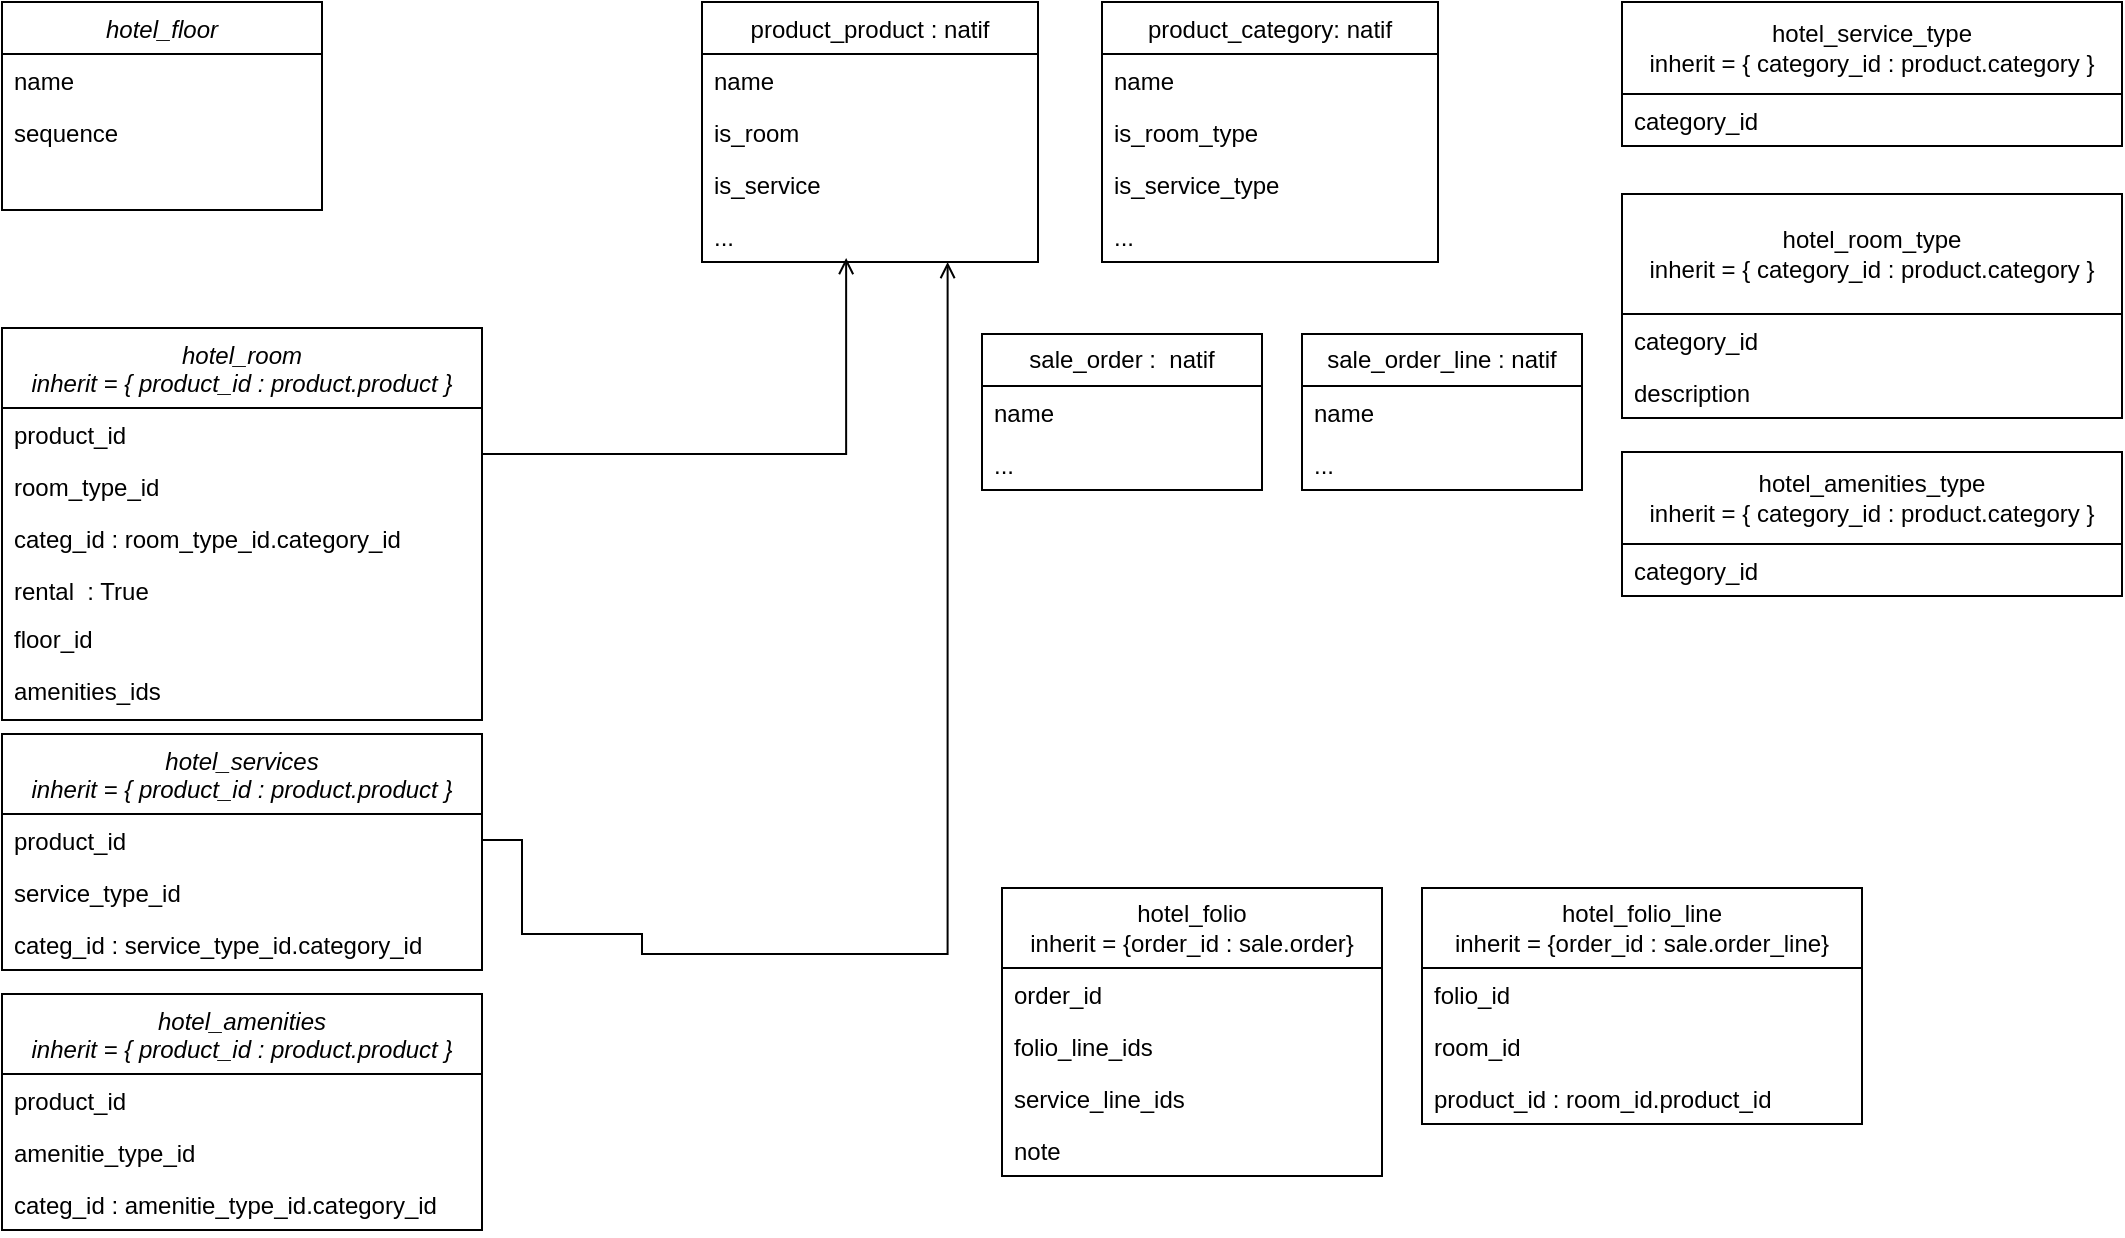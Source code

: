 <mxfile version="24.8.4">
  <diagram id="C5RBs43oDa-KdzZeNtuy" name="Page-1">
    <mxGraphModel dx="1360" dy="793" grid="1" gridSize="10" guides="1" tooltips="1" connect="1" arrows="1" fold="1" page="1" pageScale="1" pageWidth="827" pageHeight="1169" math="0" shadow="0">
      <root>
        <mxCell id="WIyWlLk6GJQsqaUBKTNV-0" />
        <mxCell id="WIyWlLk6GJQsqaUBKTNV-1" parent="WIyWlLk6GJQsqaUBKTNV-0" />
        <mxCell id="zkfFHV4jXpPFQw0GAbJ--0" value="hotel_floor" style="swimlane;fontStyle=2;align=center;verticalAlign=top;childLayout=stackLayout;horizontal=1;startSize=26;horizontalStack=0;resizeParent=1;resizeLast=0;collapsible=1;marginBottom=0;rounded=0;shadow=0;strokeWidth=1;" parent="WIyWlLk6GJQsqaUBKTNV-1" vertex="1">
          <mxGeometry x="60" y="24" width="160" height="104" as="geometry">
            <mxRectangle x="220" y="120" width="160" height="26" as="alternateBounds" />
          </mxGeometry>
        </mxCell>
        <mxCell id="zkfFHV4jXpPFQw0GAbJ--1" value="name" style="text;align=left;verticalAlign=top;spacingLeft=4;spacingRight=4;overflow=hidden;rotatable=0;points=[[0,0.5],[1,0.5]];portConstraint=eastwest;" parent="zkfFHV4jXpPFQw0GAbJ--0" vertex="1">
          <mxGeometry y="26" width="160" height="26" as="geometry" />
        </mxCell>
        <mxCell id="zkfFHV4jXpPFQw0GAbJ--2" value="sequence" style="text;align=left;verticalAlign=top;spacingLeft=4;spacingRight=4;overflow=hidden;rotatable=0;points=[[0,0.5],[1,0.5]];portConstraint=eastwest;rounded=0;shadow=0;html=0;" parent="zkfFHV4jXpPFQw0GAbJ--0" vertex="1">
          <mxGeometry y="52" width="160" height="26" as="geometry" />
        </mxCell>
        <mxCell id="zkfFHV4jXpPFQw0GAbJ--17" value="product_product : natif" style="swimlane;fontStyle=0;align=center;verticalAlign=top;childLayout=stackLayout;horizontal=1;startSize=26;horizontalStack=0;resizeParent=1;resizeLast=0;collapsible=1;marginBottom=0;rounded=0;shadow=0;strokeWidth=1;" parent="WIyWlLk6GJQsqaUBKTNV-1" vertex="1">
          <mxGeometry x="410" y="24" width="168" height="130" as="geometry">
            <mxRectangle x="500" y="120" width="160" height="26" as="alternateBounds" />
          </mxGeometry>
        </mxCell>
        <mxCell id="zkfFHV4jXpPFQw0GAbJ--19" value="name" style="text;align=left;verticalAlign=top;spacingLeft=4;spacingRight=4;overflow=hidden;rotatable=0;points=[[0,0.5],[1,0.5]];portConstraint=eastwest;rounded=0;shadow=0;html=0;" parent="zkfFHV4jXpPFQw0GAbJ--17" vertex="1">
          <mxGeometry y="26" width="168" height="26" as="geometry" />
        </mxCell>
        <mxCell id="EA4_dGLOAJ5GfH2h5GB5-25" value="is_room" style="text;align=left;verticalAlign=top;spacingLeft=4;spacingRight=4;overflow=hidden;rotatable=0;points=[[0,0.5],[1,0.5]];portConstraint=eastwest;rounded=0;shadow=0;html=0;" vertex="1" parent="zkfFHV4jXpPFQw0GAbJ--17">
          <mxGeometry y="52" width="168" height="26" as="geometry" />
        </mxCell>
        <mxCell id="EA4_dGLOAJ5GfH2h5GB5-26" value="is_service" style="text;align=left;verticalAlign=top;spacingLeft=4;spacingRight=4;overflow=hidden;rotatable=0;points=[[0,0.5],[1,0.5]];portConstraint=eastwest;rounded=0;shadow=0;html=0;" vertex="1" parent="zkfFHV4jXpPFQw0GAbJ--17">
          <mxGeometry y="78" width="168" height="26" as="geometry" />
        </mxCell>
        <mxCell id="vTVSx52YXHkKpOMaiZz1-7" value="..." style="text;align=left;verticalAlign=top;spacingLeft=4;spacingRight=4;overflow=hidden;rotatable=0;points=[[0,0.5],[1,0.5]];portConstraint=eastwest;rounded=0;shadow=0;html=0;" parent="zkfFHV4jXpPFQw0GAbJ--17" vertex="1">
          <mxGeometry y="104" width="168" height="26" as="geometry" />
        </mxCell>
        <mxCell id="zkfFHV4jXpPFQw0GAbJ--26" value="" style="endArrow=open;shadow=0;strokeWidth=1;rounded=0;curved=0;endFill=1;edgeStyle=elbowEdgeStyle;elbow=vertical;entryX=0.429;entryY=0.923;entryDx=0;entryDy=0;entryPerimeter=0;exitX=1;exitY=0.5;exitDx=0;exitDy=0;" parent="WIyWlLk6GJQsqaUBKTNV-1" source="vTVSx52YXHkKpOMaiZz1-11" target="vTVSx52YXHkKpOMaiZz1-7" edge="1">
          <mxGeometry x="0.5" y="41" relative="1" as="geometry">
            <mxPoint x="310" y="250" as="sourcePoint" />
            <mxPoint x="483" y="159" as="targetPoint" />
            <mxPoint x="-40" y="32" as="offset" />
            <Array as="points">
              <mxPoint x="370" y="250" />
            </Array>
          </mxGeometry>
        </mxCell>
        <mxCell id="vTVSx52YXHkKpOMaiZz1-3" value="product_category: natif" style="swimlane;fontStyle=0;align=center;verticalAlign=top;childLayout=stackLayout;horizontal=1;startSize=26;horizontalStack=0;resizeParent=1;resizeLast=0;collapsible=1;marginBottom=0;rounded=0;shadow=0;strokeWidth=1;" parent="WIyWlLk6GJQsqaUBKTNV-1" vertex="1">
          <mxGeometry x="610" y="24" width="168" height="130" as="geometry">
            <mxRectangle x="550" y="140" width="160" height="26" as="alternateBounds" />
          </mxGeometry>
        </mxCell>
        <mxCell id="vTVSx52YXHkKpOMaiZz1-4" value="name" style="text;align=left;verticalAlign=top;spacingLeft=4;spacingRight=4;overflow=hidden;rotatable=0;points=[[0,0.5],[1,0.5]];portConstraint=eastwest;rounded=0;shadow=0;html=0;" parent="vTVSx52YXHkKpOMaiZz1-3" vertex="1">
          <mxGeometry y="26" width="168" height="26" as="geometry" />
        </mxCell>
        <mxCell id="EA4_dGLOAJ5GfH2h5GB5-20" value="is_room_type" style="text;align=left;verticalAlign=top;spacingLeft=4;spacingRight=4;overflow=hidden;rotatable=0;points=[[0,0.5],[1,0.5]];portConstraint=eastwest;rounded=0;shadow=0;html=0;" vertex="1" parent="vTVSx52YXHkKpOMaiZz1-3">
          <mxGeometry y="52" width="168" height="26" as="geometry" />
        </mxCell>
        <mxCell id="EA4_dGLOAJ5GfH2h5GB5-21" value="is_service_type" style="text;align=left;verticalAlign=top;spacingLeft=4;spacingRight=4;overflow=hidden;rotatable=0;points=[[0,0.5],[1,0.5]];portConstraint=eastwest;rounded=0;shadow=0;html=0;" vertex="1" parent="vTVSx52YXHkKpOMaiZz1-3">
          <mxGeometry y="78" width="168" height="26" as="geometry" />
        </mxCell>
        <mxCell id="vTVSx52YXHkKpOMaiZz1-8" value="..." style="text;align=left;verticalAlign=top;spacingLeft=4;spacingRight=4;overflow=hidden;rotatable=0;points=[[0,0.5],[1,0.5]];portConstraint=eastwest;rounded=0;shadow=0;html=0;" parent="vTVSx52YXHkKpOMaiZz1-3" vertex="1">
          <mxGeometry y="104" width="168" height="26" as="geometry" />
        </mxCell>
        <mxCell id="vTVSx52YXHkKpOMaiZz1-9" value="hotel_room&#xa;inherit = { product_id : product.product }" style="swimlane;fontStyle=2;align=center;verticalAlign=top;childLayout=stackLayout;horizontal=1;startSize=40;horizontalStack=0;resizeParent=1;resizeLast=0;collapsible=1;marginBottom=0;rounded=0;shadow=0;strokeWidth=1;" parent="WIyWlLk6GJQsqaUBKTNV-1" vertex="1">
          <mxGeometry x="60" y="187" width="240" height="196" as="geometry">
            <mxRectangle x="220" y="120" width="160" height="26" as="alternateBounds" />
          </mxGeometry>
        </mxCell>
        <mxCell id="vTVSx52YXHkKpOMaiZz1-11" value="product_id" style="text;align=left;verticalAlign=top;spacingLeft=4;spacingRight=4;overflow=hidden;rotatable=0;points=[[0,0.5],[1,0.5]];portConstraint=eastwest;rounded=0;shadow=0;html=0;" parent="vTVSx52YXHkKpOMaiZz1-9" vertex="1">
          <mxGeometry y="40" width="240" height="26" as="geometry" />
        </mxCell>
        <mxCell id="EA4_dGLOAJ5GfH2h5GB5-22" value="room_type_id" style="text;align=left;verticalAlign=top;spacingLeft=4;spacingRight=4;overflow=hidden;rotatable=0;points=[[0,0.5],[1,0.5]];portConstraint=eastwest;rounded=0;shadow=0;html=0;" vertex="1" parent="vTVSx52YXHkKpOMaiZz1-9">
          <mxGeometry y="66" width="240" height="26" as="geometry" />
        </mxCell>
        <mxCell id="EA4_dGLOAJ5GfH2h5GB5-38" value="categ_id : room_type_id.category_id" style="text;align=left;verticalAlign=top;spacingLeft=4;spacingRight=4;overflow=hidden;rotatable=0;points=[[0,0.5],[1,0.5]];portConstraint=eastwest;rounded=0;shadow=0;html=0;" vertex="1" parent="vTVSx52YXHkKpOMaiZz1-9">
          <mxGeometry y="92" width="240" height="26" as="geometry" />
        </mxCell>
        <mxCell id="vTVSx52YXHkKpOMaiZz1-13" value="rental  : True" style="text;align=left;verticalAlign=top;spacingLeft=4;spacingRight=4;overflow=hidden;rotatable=0;points=[[0,0.5],[1,0.5]];portConstraint=eastwest;rounded=0;shadow=0;html=0;" parent="vTVSx52YXHkKpOMaiZz1-9" vertex="1">
          <mxGeometry y="118" width="240" height="24" as="geometry" />
        </mxCell>
        <mxCell id="vTVSx52YXHkKpOMaiZz1-17" value="floor_id" style="text;align=left;verticalAlign=top;spacingLeft=4;spacingRight=4;overflow=hidden;rotatable=0;points=[[0,0.5],[1,0.5]];portConstraint=eastwest;rounded=0;shadow=0;html=0;" parent="vTVSx52YXHkKpOMaiZz1-9" vertex="1">
          <mxGeometry y="142" width="240" height="26" as="geometry" />
        </mxCell>
        <mxCell id="EA4_dGLOAJ5GfH2h5GB5-39" value="amenities_ids" style="text;align=left;verticalAlign=top;spacingLeft=4;spacingRight=4;overflow=hidden;rotatable=0;points=[[0,0.5],[1,0.5]];portConstraint=eastwest;rounded=0;shadow=0;html=0;" vertex="1" parent="vTVSx52YXHkKpOMaiZz1-9">
          <mxGeometry y="168" width="240" height="26" as="geometry" />
        </mxCell>
        <mxCell id="EA4_dGLOAJ5GfH2h5GB5-8" value="hotel_room_type&lt;div&gt;inherit = { category_id : product.category }&lt;/div&gt;" style="swimlane;fontStyle=0;childLayout=stackLayout;horizontal=1;startSize=60;fillColor=none;horizontalStack=0;resizeParent=1;resizeParentMax=0;resizeLast=0;collapsible=1;marginBottom=0;whiteSpace=wrap;html=1;" vertex="1" parent="WIyWlLk6GJQsqaUBKTNV-1">
          <mxGeometry x="870" y="120" width="250" height="112" as="geometry" />
        </mxCell>
        <mxCell id="EA4_dGLOAJ5GfH2h5GB5-10" value="category_id" style="text;strokeColor=none;fillColor=none;align=left;verticalAlign=top;spacingLeft=4;spacingRight=4;overflow=hidden;rotatable=0;points=[[0,0.5],[1,0.5]];portConstraint=eastwest;whiteSpace=wrap;html=1;" vertex="1" parent="EA4_dGLOAJ5GfH2h5GB5-8">
          <mxGeometry y="60" width="250" height="26" as="geometry" />
        </mxCell>
        <mxCell id="EA4_dGLOAJ5GfH2h5GB5-11" value="description" style="text;strokeColor=none;fillColor=none;align=left;verticalAlign=top;spacingLeft=4;spacingRight=4;overflow=hidden;rotatable=0;points=[[0,0.5],[1,0.5]];portConstraint=eastwest;whiteSpace=wrap;html=1;" vertex="1" parent="EA4_dGLOAJ5GfH2h5GB5-8">
          <mxGeometry y="86" width="250" height="26" as="geometry" />
        </mxCell>
        <mxCell id="EA4_dGLOAJ5GfH2h5GB5-12" value="hotel_services&#xa;inherit = { product_id : product.product }" style="swimlane;fontStyle=2;align=center;verticalAlign=top;childLayout=stackLayout;horizontal=1;startSize=40;horizontalStack=0;resizeParent=1;resizeLast=0;collapsible=1;marginBottom=0;rounded=0;shadow=0;strokeWidth=1;" vertex="1" parent="WIyWlLk6GJQsqaUBKTNV-1">
          <mxGeometry x="60" y="390" width="240" height="118" as="geometry">
            <mxRectangle x="220" y="120" width="160" height="26" as="alternateBounds" />
          </mxGeometry>
        </mxCell>
        <mxCell id="EA4_dGLOAJ5GfH2h5GB5-13" value="product_id" style="text;align=left;verticalAlign=top;spacingLeft=4;spacingRight=4;overflow=hidden;rotatable=0;points=[[0,0.5],[1,0.5]];portConstraint=eastwest;rounded=0;shadow=0;html=0;" vertex="1" parent="EA4_dGLOAJ5GfH2h5GB5-12">
          <mxGeometry y="40" width="240" height="26" as="geometry" />
        </mxCell>
        <mxCell id="EA4_dGLOAJ5GfH2h5GB5-23" value="service_type_id" style="text;align=left;verticalAlign=top;spacingLeft=4;spacingRight=4;overflow=hidden;rotatable=0;points=[[0,0.5],[1,0.5]];portConstraint=eastwest;rounded=0;shadow=0;html=0;" vertex="1" parent="EA4_dGLOAJ5GfH2h5GB5-12">
          <mxGeometry y="66" width="240" height="26" as="geometry" />
        </mxCell>
        <mxCell id="EA4_dGLOAJ5GfH2h5GB5-24" value="categ_id : service_type_id.category_id" style="text;align=left;verticalAlign=top;spacingLeft=4;spacingRight=4;overflow=hidden;rotatable=0;points=[[0,0.5],[1,0.5]];portConstraint=eastwest;rounded=0;shadow=0;html=0;" vertex="1" parent="EA4_dGLOAJ5GfH2h5GB5-12">
          <mxGeometry y="92" width="240" height="26" as="geometry" />
        </mxCell>
        <mxCell id="EA4_dGLOAJ5GfH2h5GB5-17" value="hotel_service_type&lt;div&gt;inherit = { category_id : product.category }&lt;br&gt;&lt;/div&gt;" style="swimlane;fontStyle=0;childLayout=stackLayout;horizontal=1;startSize=46;fillColor=none;horizontalStack=0;resizeParent=1;resizeParentMax=0;resizeLast=0;collapsible=1;marginBottom=0;whiteSpace=wrap;html=1;" vertex="1" parent="WIyWlLk6GJQsqaUBKTNV-1">
          <mxGeometry x="870" y="24" width="250" height="72" as="geometry" />
        </mxCell>
        <mxCell id="EA4_dGLOAJ5GfH2h5GB5-18" value="category_id" style="text;strokeColor=none;fillColor=none;align=left;verticalAlign=top;spacingLeft=4;spacingRight=4;overflow=hidden;rotatable=0;points=[[0,0.5],[1,0.5]];portConstraint=eastwest;whiteSpace=wrap;html=1;" vertex="1" parent="EA4_dGLOAJ5GfH2h5GB5-17">
          <mxGeometry y="46" width="250" height="26" as="geometry" />
        </mxCell>
        <mxCell id="EA4_dGLOAJ5GfH2h5GB5-30" value="" style="endArrow=open;shadow=0;strokeWidth=1;rounded=0;endFill=1;edgeStyle=orthogonalEdgeStyle;elbow=vertical;entryX=0.571;entryY=1.077;entryDx=0;entryDy=0;entryPerimeter=0;exitX=1;exitY=0.5;exitDx=0;exitDy=0;" edge="1" parent="WIyWlLk6GJQsqaUBKTNV-1" source="EA4_dGLOAJ5GfH2h5GB5-13">
          <mxGeometry x="0.5" y="41" relative="1" as="geometry">
            <mxPoint x="370" y="490" as="sourcePoint" />
            <mxPoint x="532.808" y="154.002" as="targetPoint" />
            <mxPoint x="-40" y="32" as="offset" />
            <Array as="points">
              <mxPoint x="320" y="490" />
              <mxPoint x="380" y="490" />
              <mxPoint x="380" y="500" />
              <mxPoint x="533" y="500" />
            </Array>
          </mxGeometry>
        </mxCell>
        <mxCell id="EA4_dGLOAJ5GfH2h5GB5-32" value="hotel_amenities_type&lt;div&gt;inherit = { category_id : product.category }&lt;br&gt;&lt;/div&gt;" style="swimlane;fontStyle=0;childLayout=stackLayout;horizontal=1;startSize=46;fillColor=none;horizontalStack=0;resizeParent=1;resizeParentMax=0;resizeLast=0;collapsible=1;marginBottom=0;whiteSpace=wrap;html=1;" vertex="1" parent="WIyWlLk6GJQsqaUBKTNV-1">
          <mxGeometry x="870" y="249" width="250" height="72" as="geometry" />
        </mxCell>
        <mxCell id="EA4_dGLOAJ5GfH2h5GB5-33" value="category_id" style="text;strokeColor=none;fillColor=none;align=left;verticalAlign=top;spacingLeft=4;spacingRight=4;overflow=hidden;rotatable=0;points=[[0,0.5],[1,0.5]];portConstraint=eastwest;whiteSpace=wrap;html=1;" vertex="1" parent="EA4_dGLOAJ5GfH2h5GB5-32">
          <mxGeometry y="46" width="250" height="26" as="geometry" />
        </mxCell>
        <mxCell id="EA4_dGLOAJ5GfH2h5GB5-34" value="hotel_amenities&#xa;inherit = { product_id : product.product }" style="swimlane;fontStyle=2;align=center;verticalAlign=top;childLayout=stackLayout;horizontal=1;startSize=40;horizontalStack=0;resizeParent=1;resizeLast=0;collapsible=1;marginBottom=0;rounded=0;shadow=0;strokeWidth=1;" vertex="1" parent="WIyWlLk6GJQsqaUBKTNV-1">
          <mxGeometry x="60" y="520" width="240" height="118" as="geometry">
            <mxRectangle x="220" y="120" width="160" height="26" as="alternateBounds" />
          </mxGeometry>
        </mxCell>
        <mxCell id="EA4_dGLOAJ5GfH2h5GB5-35" value="product_id" style="text;align=left;verticalAlign=top;spacingLeft=4;spacingRight=4;overflow=hidden;rotatable=0;points=[[0,0.5],[1,0.5]];portConstraint=eastwest;rounded=0;shadow=0;html=0;" vertex="1" parent="EA4_dGLOAJ5GfH2h5GB5-34">
          <mxGeometry y="40" width="240" height="26" as="geometry" />
        </mxCell>
        <mxCell id="EA4_dGLOAJ5GfH2h5GB5-36" value="amenitie_type_id" style="text;align=left;verticalAlign=top;spacingLeft=4;spacingRight=4;overflow=hidden;rotatable=0;points=[[0,0.5],[1,0.5]];portConstraint=eastwest;rounded=0;shadow=0;html=0;" vertex="1" parent="EA4_dGLOAJ5GfH2h5GB5-34">
          <mxGeometry y="66" width="240" height="26" as="geometry" />
        </mxCell>
        <mxCell id="EA4_dGLOAJ5GfH2h5GB5-37" value="categ_id : amenitie_type_id.category_id" style="text;align=left;verticalAlign=top;spacingLeft=4;spacingRight=4;overflow=hidden;rotatable=0;points=[[0,0.5],[1,0.5]];portConstraint=eastwest;rounded=0;shadow=0;html=0;" vertex="1" parent="EA4_dGLOAJ5GfH2h5GB5-34">
          <mxGeometry y="92" width="240" height="26" as="geometry" />
        </mxCell>
        <mxCell id="EA4_dGLOAJ5GfH2h5GB5-40" value="hotel_folio&lt;div&gt;inherit = {order_id : sale.order}&lt;/div&gt;" style="swimlane;fontStyle=0;childLayout=stackLayout;horizontal=1;startSize=40;fillColor=none;horizontalStack=0;resizeParent=1;resizeParentMax=0;resizeLast=0;collapsible=1;marginBottom=0;whiteSpace=wrap;html=1;" vertex="1" parent="WIyWlLk6GJQsqaUBKTNV-1">
          <mxGeometry x="560" y="467" width="190" height="144" as="geometry" />
        </mxCell>
        <mxCell id="EA4_dGLOAJ5GfH2h5GB5-41" value="order_id" style="text;strokeColor=none;fillColor=none;align=left;verticalAlign=top;spacingLeft=4;spacingRight=4;overflow=hidden;rotatable=0;points=[[0,0.5],[1,0.5]];portConstraint=eastwest;whiteSpace=wrap;html=1;" vertex="1" parent="EA4_dGLOAJ5GfH2h5GB5-40">
          <mxGeometry y="40" width="190" height="26" as="geometry" />
        </mxCell>
        <mxCell id="EA4_dGLOAJ5GfH2h5GB5-42" value="folio_line_ids" style="text;strokeColor=none;fillColor=none;align=left;verticalAlign=top;spacingLeft=4;spacingRight=4;overflow=hidden;rotatable=0;points=[[0,0.5],[1,0.5]];portConstraint=eastwest;whiteSpace=wrap;html=1;" vertex="1" parent="EA4_dGLOAJ5GfH2h5GB5-40">
          <mxGeometry y="66" width="190" height="26" as="geometry" />
        </mxCell>
        <mxCell id="EA4_dGLOAJ5GfH2h5GB5-57" value="service_line_ids" style="text;strokeColor=none;fillColor=none;align=left;verticalAlign=top;spacingLeft=4;spacingRight=4;overflow=hidden;rotatable=0;points=[[0,0.5],[1,0.5]];portConstraint=eastwest;whiteSpace=wrap;html=1;" vertex="1" parent="EA4_dGLOAJ5GfH2h5GB5-40">
          <mxGeometry y="92" width="190" height="26" as="geometry" />
        </mxCell>
        <mxCell id="EA4_dGLOAJ5GfH2h5GB5-43" value="note" style="text;strokeColor=none;fillColor=none;align=left;verticalAlign=top;spacingLeft=4;spacingRight=4;overflow=hidden;rotatable=0;points=[[0,0.5],[1,0.5]];portConstraint=eastwest;whiteSpace=wrap;html=1;" vertex="1" parent="EA4_dGLOAJ5GfH2h5GB5-40">
          <mxGeometry y="118" width="190" height="26" as="geometry" />
        </mxCell>
        <mxCell id="EA4_dGLOAJ5GfH2h5GB5-46" value="sale_order :&amp;nbsp; natif" style="swimlane;fontStyle=0;childLayout=stackLayout;horizontal=1;startSize=26;fillColor=none;horizontalStack=0;resizeParent=1;resizeParentMax=0;resizeLast=0;collapsible=1;marginBottom=0;whiteSpace=wrap;html=1;" vertex="1" parent="WIyWlLk6GJQsqaUBKTNV-1">
          <mxGeometry x="550" y="190" width="140" height="78" as="geometry" />
        </mxCell>
        <mxCell id="EA4_dGLOAJ5GfH2h5GB5-47" value="name" style="text;strokeColor=none;fillColor=none;align=left;verticalAlign=top;spacingLeft=4;spacingRight=4;overflow=hidden;rotatable=0;points=[[0,0.5],[1,0.5]];portConstraint=eastwest;whiteSpace=wrap;html=1;" vertex="1" parent="EA4_dGLOAJ5GfH2h5GB5-46">
          <mxGeometry y="26" width="140" height="26" as="geometry" />
        </mxCell>
        <mxCell id="EA4_dGLOAJ5GfH2h5GB5-48" value="..." style="text;strokeColor=none;fillColor=none;align=left;verticalAlign=top;spacingLeft=4;spacingRight=4;overflow=hidden;rotatable=0;points=[[0,0.5],[1,0.5]];portConstraint=eastwest;whiteSpace=wrap;html=1;" vertex="1" parent="EA4_dGLOAJ5GfH2h5GB5-46">
          <mxGeometry y="52" width="140" height="26" as="geometry" />
        </mxCell>
        <mxCell id="EA4_dGLOAJ5GfH2h5GB5-50" value="sale_order_line : natif" style="swimlane;fontStyle=0;childLayout=stackLayout;horizontal=1;startSize=26;fillColor=none;horizontalStack=0;resizeParent=1;resizeParentMax=0;resizeLast=0;collapsible=1;marginBottom=0;whiteSpace=wrap;html=1;" vertex="1" parent="WIyWlLk6GJQsqaUBKTNV-1">
          <mxGeometry x="710" y="190" width="140" height="78" as="geometry" />
        </mxCell>
        <mxCell id="EA4_dGLOAJ5GfH2h5GB5-51" value="name" style="text;strokeColor=none;fillColor=none;align=left;verticalAlign=top;spacingLeft=4;spacingRight=4;overflow=hidden;rotatable=0;points=[[0,0.5],[1,0.5]];portConstraint=eastwest;whiteSpace=wrap;html=1;" vertex="1" parent="EA4_dGLOAJ5GfH2h5GB5-50">
          <mxGeometry y="26" width="140" height="26" as="geometry" />
        </mxCell>
        <mxCell id="EA4_dGLOAJ5GfH2h5GB5-52" value="..." style="text;strokeColor=none;fillColor=none;align=left;verticalAlign=top;spacingLeft=4;spacingRight=4;overflow=hidden;rotatable=0;points=[[0,0.5],[1,0.5]];portConstraint=eastwest;whiteSpace=wrap;html=1;" vertex="1" parent="EA4_dGLOAJ5GfH2h5GB5-50">
          <mxGeometry y="52" width="140" height="26" as="geometry" />
        </mxCell>
        <mxCell id="EA4_dGLOAJ5GfH2h5GB5-53" value="hotel_folio_line&lt;div&gt;inherit = {order_id : sale.order_line}&lt;/div&gt;" style="swimlane;fontStyle=0;childLayout=stackLayout;horizontal=1;startSize=40;fillColor=none;horizontalStack=0;resizeParent=1;resizeParentMax=0;resizeLast=0;collapsible=1;marginBottom=0;whiteSpace=wrap;html=1;" vertex="1" parent="WIyWlLk6GJQsqaUBKTNV-1">
          <mxGeometry x="770" y="467" width="220" height="118" as="geometry" />
        </mxCell>
        <mxCell id="EA4_dGLOAJ5GfH2h5GB5-54" value="folio_id" style="text;strokeColor=none;fillColor=none;align=left;verticalAlign=top;spacingLeft=4;spacingRight=4;overflow=hidden;rotatable=0;points=[[0,0.5],[1,0.5]];portConstraint=eastwest;whiteSpace=wrap;html=1;" vertex="1" parent="EA4_dGLOAJ5GfH2h5GB5-53">
          <mxGeometry y="40" width="220" height="26" as="geometry" />
        </mxCell>
        <mxCell id="EA4_dGLOAJ5GfH2h5GB5-55" value="room_id" style="text;strokeColor=none;fillColor=none;align=left;verticalAlign=top;spacingLeft=4;spacingRight=4;overflow=hidden;rotatable=0;points=[[0,0.5],[1,0.5]];portConstraint=eastwest;whiteSpace=wrap;html=1;" vertex="1" parent="EA4_dGLOAJ5GfH2h5GB5-53">
          <mxGeometry y="66" width="220" height="26" as="geometry" />
        </mxCell>
        <mxCell id="EA4_dGLOAJ5GfH2h5GB5-56" value="product_id : room_id.product_id" style="text;strokeColor=none;fillColor=none;align=left;verticalAlign=top;spacingLeft=4;spacingRight=4;overflow=hidden;rotatable=0;points=[[0,0.5],[1,0.5]];portConstraint=eastwest;whiteSpace=wrap;html=1;" vertex="1" parent="EA4_dGLOAJ5GfH2h5GB5-53">
          <mxGeometry y="92" width="220" height="26" as="geometry" />
        </mxCell>
      </root>
    </mxGraphModel>
  </diagram>
</mxfile>
